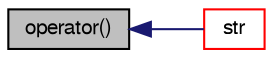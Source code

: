 digraph "operator()"
{
  bgcolor="transparent";
  edge [fontname="FreeSans",fontsize="10",labelfontname="FreeSans",labelfontsize="10"];
  node [fontname="FreeSans",fontsize="10",shape=record];
  rankdir="LR";
  Node9864 [label="operator()",height=0.2,width=0.4,color="black", fillcolor="grey75", style="filled", fontcolor="black"];
  Node9864 -> Node9865 [dir="back",color="midnightblue",fontsize="10",style="solid",fontname="FreeSans"];
  Node9865 [label="str",height=0.2,width=0.4,color="red",URL="$a26298.html#ae403f14d61d9789a749ee28fc10a50a9",tooltip="Return the string. "];
}
